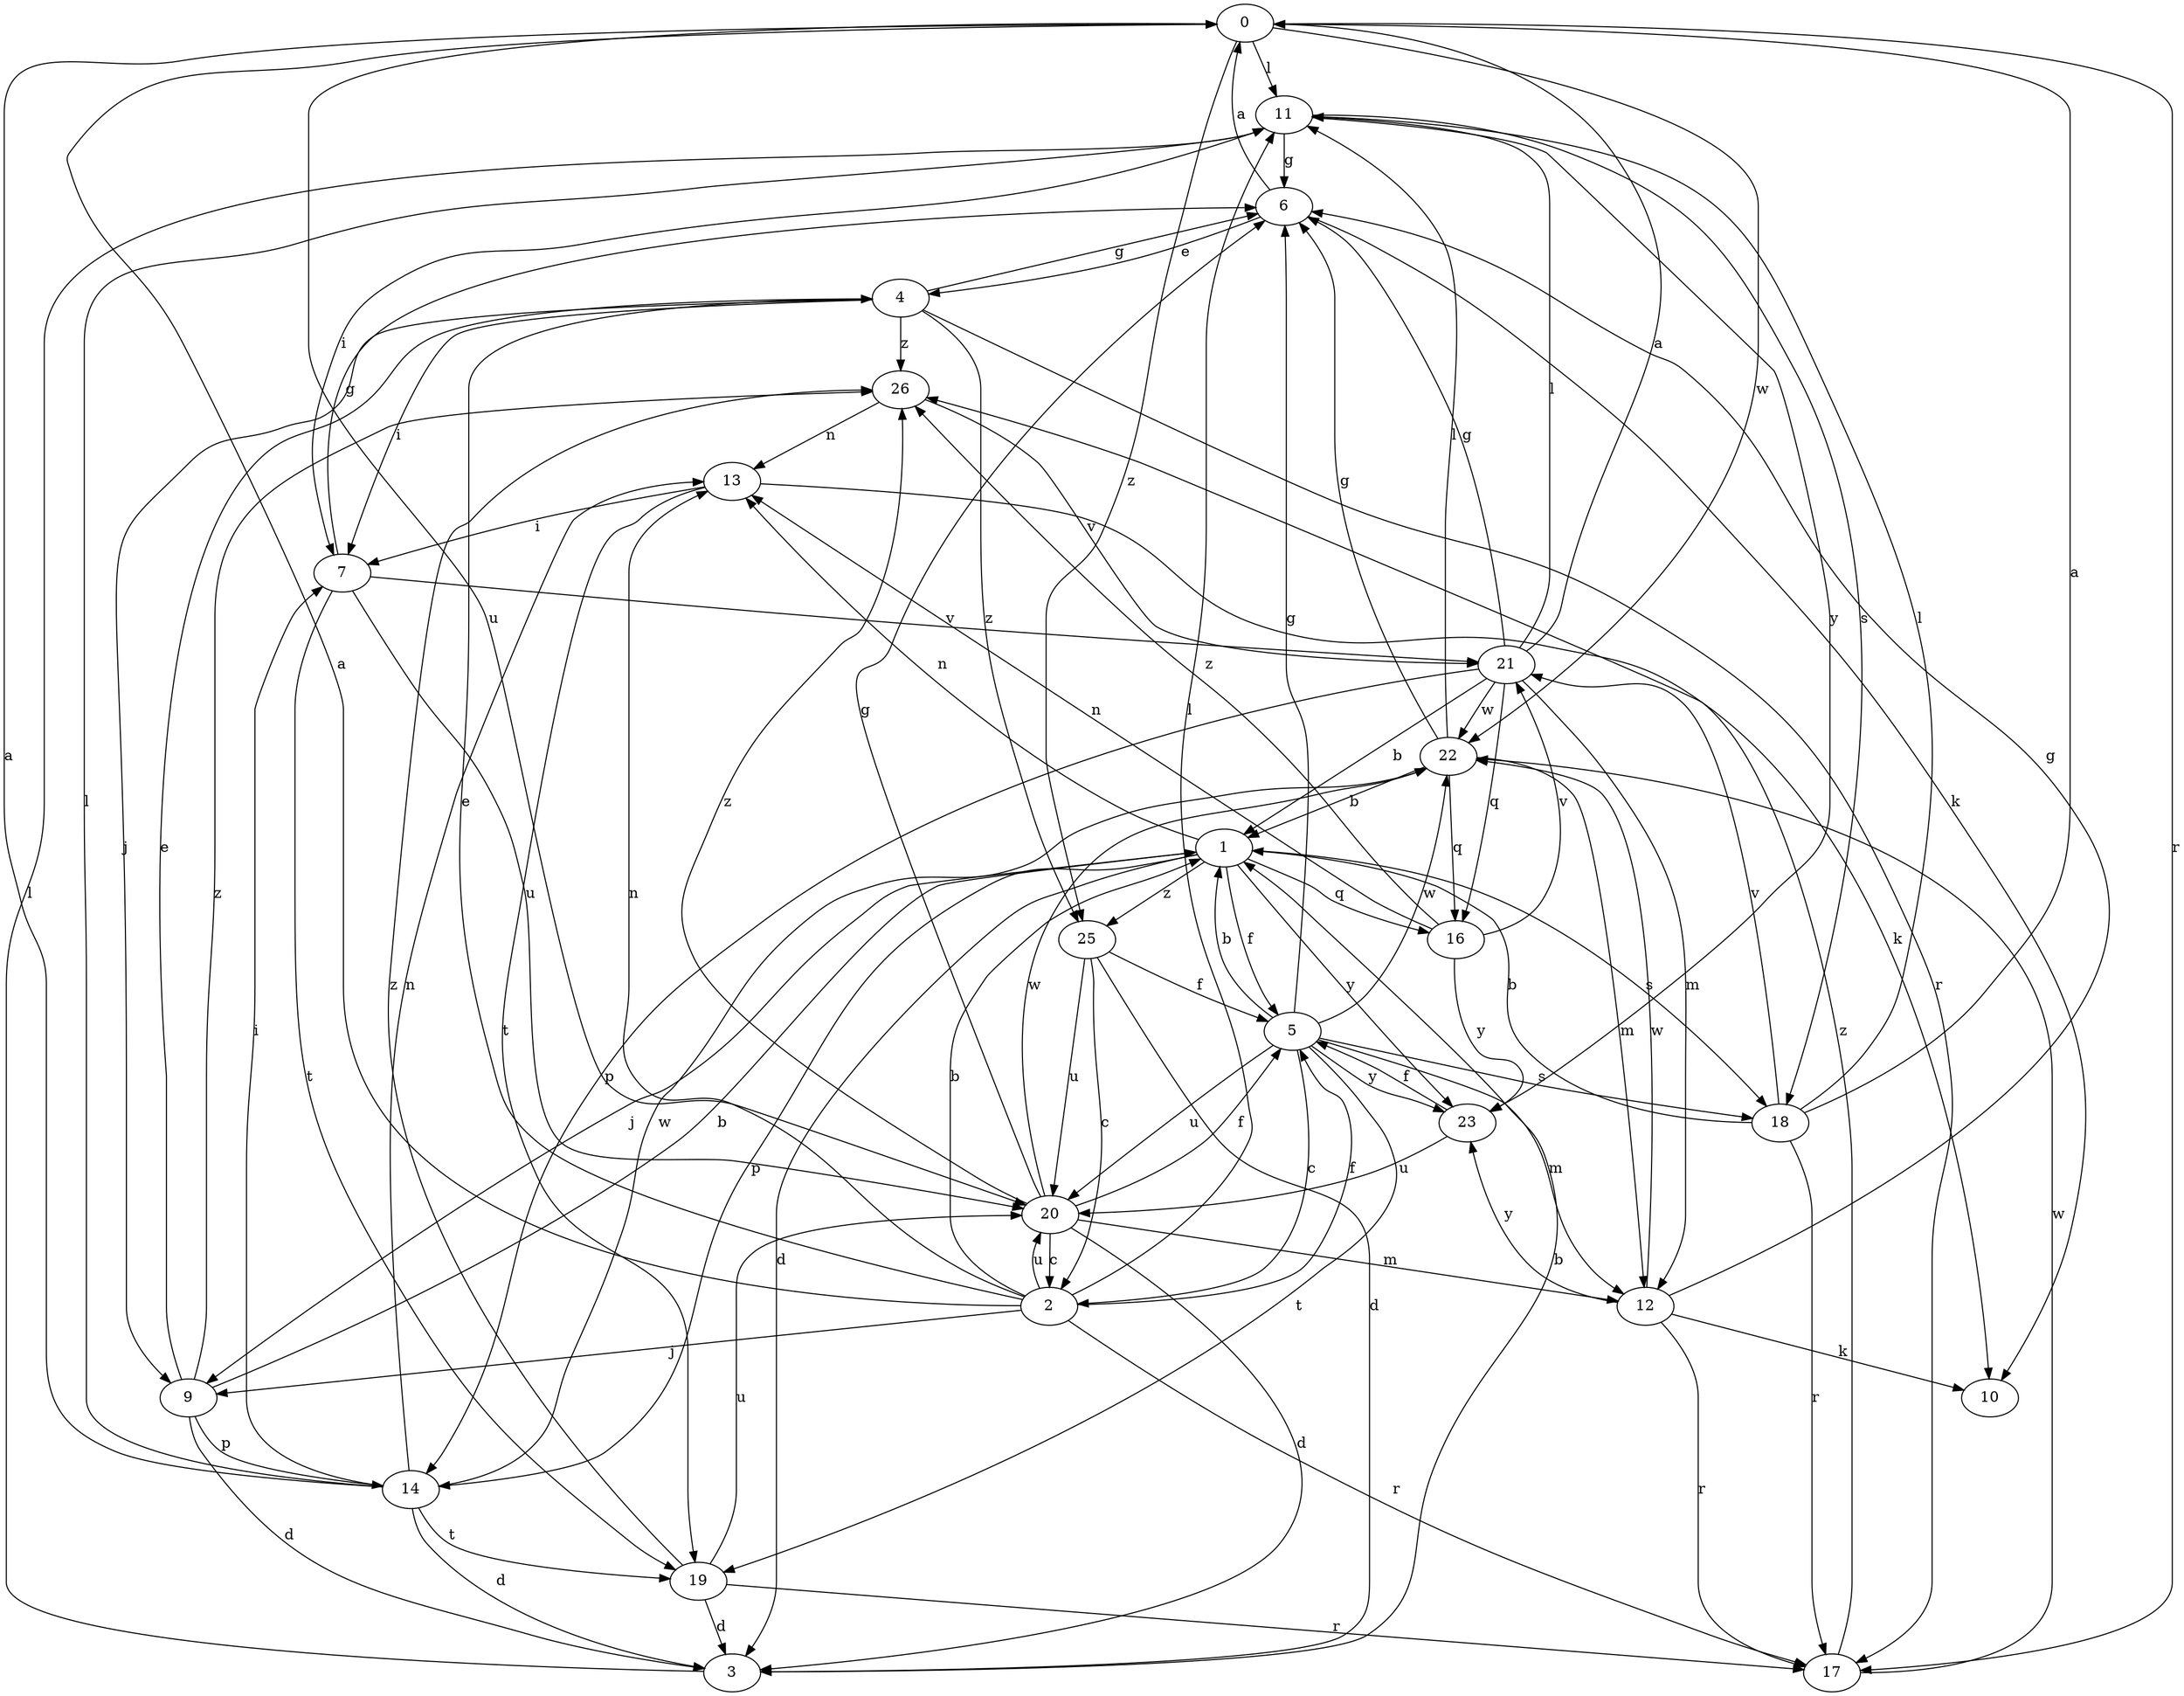 strict digraph  {
0;
1;
2;
3;
4;
5;
6;
7;
9;
10;
11;
12;
13;
14;
16;
17;
18;
19;
20;
21;
22;
23;
25;
26;
0 -> 11  [label=l];
0 -> 17  [label=r];
0 -> 20  [label=u];
0 -> 22  [label=w];
0 -> 25  [label=z];
1 -> 3  [label=d];
1 -> 5  [label=f];
1 -> 9  [label=j];
1 -> 13  [label=n];
1 -> 14  [label=p];
1 -> 16  [label=q];
1 -> 18  [label=s];
1 -> 23  [label=y];
1 -> 25  [label=z];
2 -> 0  [label=a];
2 -> 1  [label=b];
2 -> 4  [label=e];
2 -> 5  [label=f];
2 -> 9  [label=j];
2 -> 11  [label=l];
2 -> 13  [label=n];
2 -> 17  [label=r];
2 -> 20  [label=u];
3 -> 1  [label=b];
3 -> 11  [label=l];
4 -> 6  [label=g];
4 -> 7  [label=i];
4 -> 9  [label=j];
4 -> 17  [label=r];
4 -> 25  [label=z];
4 -> 26  [label=z];
5 -> 1  [label=b];
5 -> 2  [label=c];
5 -> 6  [label=g];
5 -> 12  [label=m];
5 -> 18  [label=s];
5 -> 19  [label=t];
5 -> 20  [label=u];
5 -> 22  [label=w];
5 -> 23  [label=y];
6 -> 0  [label=a];
6 -> 4  [label=e];
6 -> 10  [label=k];
7 -> 6  [label=g];
7 -> 19  [label=t];
7 -> 20  [label=u];
7 -> 21  [label=v];
9 -> 1  [label=b];
9 -> 3  [label=d];
9 -> 4  [label=e];
9 -> 14  [label=p];
9 -> 26  [label=z];
11 -> 6  [label=g];
11 -> 7  [label=i];
11 -> 18  [label=s];
11 -> 23  [label=y];
12 -> 6  [label=g];
12 -> 10  [label=k];
12 -> 17  [label=r];
12 -> 22  [label=w];
12 -> 23  [label=y];
13 -> 7  [label=i];
13 -> 10  [label=k];
13 -> 19  [label=t];
14 -> 0  [label=a];
14 -> 3  [label=d];
14 -> 7  [label=i];
14 -> 11  [label=l];
14 -> 13  [label=n];
14 -> 19  [label=t];
14 -> 22  [label=w];
16 -> 13  [label=n];
16 -> 21  [label=v];
16 -> 23  [label=y];
16 -> 26  [label=z];
17 -> 22  [label=w];
17 -> 26  [label=z];
18 -> 0  [label=a];
18 -> 1  [label=b];
18 -> 11  [label=l];
18 -> 17  [label=r];
18 -> 21  [label=v];
19 -> 3  [label=d];
19 -> 17  [label=r];
19 -> 20  [label=u];
19 -> 26  [label=z];
20 -> 2  [label=c];
20 -> 3  [label=d];
20 -> 5  [label=f];
20 -> 6  [label=g];
20 -> 12  [label=m];
20 -> 22  [label=w];
20 -> 26  [label=z];
21 -> 0  [label=a];
21 -> 1  [label=b];
21 -> 6  [label=g];
21 -> 11  [label=l];
21 -> 12  [label=m];
21 -> 14  [label=p];
21 -> 16  [label=q];
21 -> 22  [label=w];
22 -> 1  [label=b];
22 -> 6  [label=g];
22 -> 11  [label=l];
22 -> 12  [label=m];
22 -> 16  [label=q];
23 -> 5  [label=f];
23 -> 20  [label=u];
25 -> 2  [label=c];
25 -> 3  [label=d];
25 -> 5  [label=f];
25 -> 20  [label=u];
26 -> 13  [label=n];
26 -> 21  [label=v];
}
